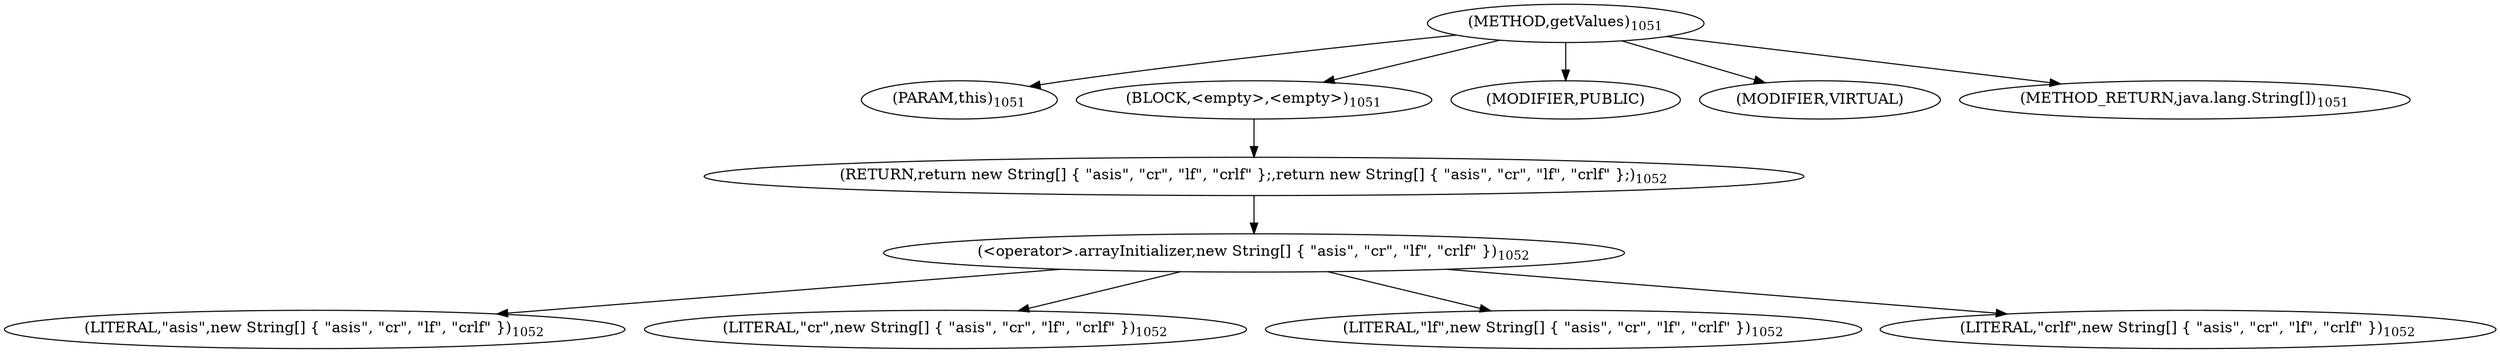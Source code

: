 digraph "getValues" {  
"2703" [label = <(METHOD,getValues)<SUB>1051</SUB>> ]
"2704" [label = <(PARAM,this)<SUB>1051</SUB>> ]
"2705" [label = <(BLOCK,&lt;empty&gt;,&lt;empty&gt;)<SUB>1051</SUB>> ]
"2706" [label = <(RETURN,return new String[] { &quot;asis&quot;, &quot;cr&quot;, &quot;lf&quot;, &quot;crlf&quot; };,return new String[] { &quot;asis&quot;, &quot;cr&quot;, &quot;lf&quot;, &quot;crlf&quot; };)<SUB>1052</SUB>> ]
"2707" [label = <(&lt;operator&gt;.arrayInitializer,new String[] { &quot;asis&quot;, &quot;cr&quot;, &quot;lf&quot;, &quot;crlf&quot; })<SUB>1052</SUB>> ]
"2708" [label = <(LITERAL,&quot;asis&quot;,new String[] { &quot;asis&quot;, &quot;cr&quot;, &quot;lf&quot;, &quot;crlf&quot; })<SUB>1052</SUB>> ]
"2709" [label = <(LITERAL,&quot;cr&quot;,new String[] { &quot;asis&quot;, &quot;cr&quot;, &quot;lf&quot;, &quot;crlf&quot; })<SUB>1052</SUB>> ]
"2710" [label = <(LITERAL,&quot;lf&quot;,new String[] { &quot;asis&quot;, &quot;cr&quot;, &quot;lf&quot;, &quot;crlf&quot; })<SUB>1052</SUB>> ]
"2711" [label = <(LITERAL,&quot;crlf&quot;,new String[] { &quot;asis&quot;, &quot;cr&quot;, &quot;lf&quot;, &quot;crlf&quot; })<SUB>1052</SUB>> ]
"2712" [label = <(MODIFIER,PUBLIC)> ]
"2713" [label = <(MODIFIER,VIRTUAL)> ]
"2714" [label = <(METHOD_RETURN,java.lang.String[])<SUB>1051</SUB>> ]
  "2703" -> "2704" 
  "2703" -> "2705" 
  "2703" -> "2712" 
  "2703" -> "2713" 
  "2703" -> "2714" 
  "2705" -> "2706" 
  "2706" -> "2707" 
  "2707" -> "2708" 
  "2707" -> "2709" 
  "2707" -> "2710" 
  "2707" -> "2711" 
}
